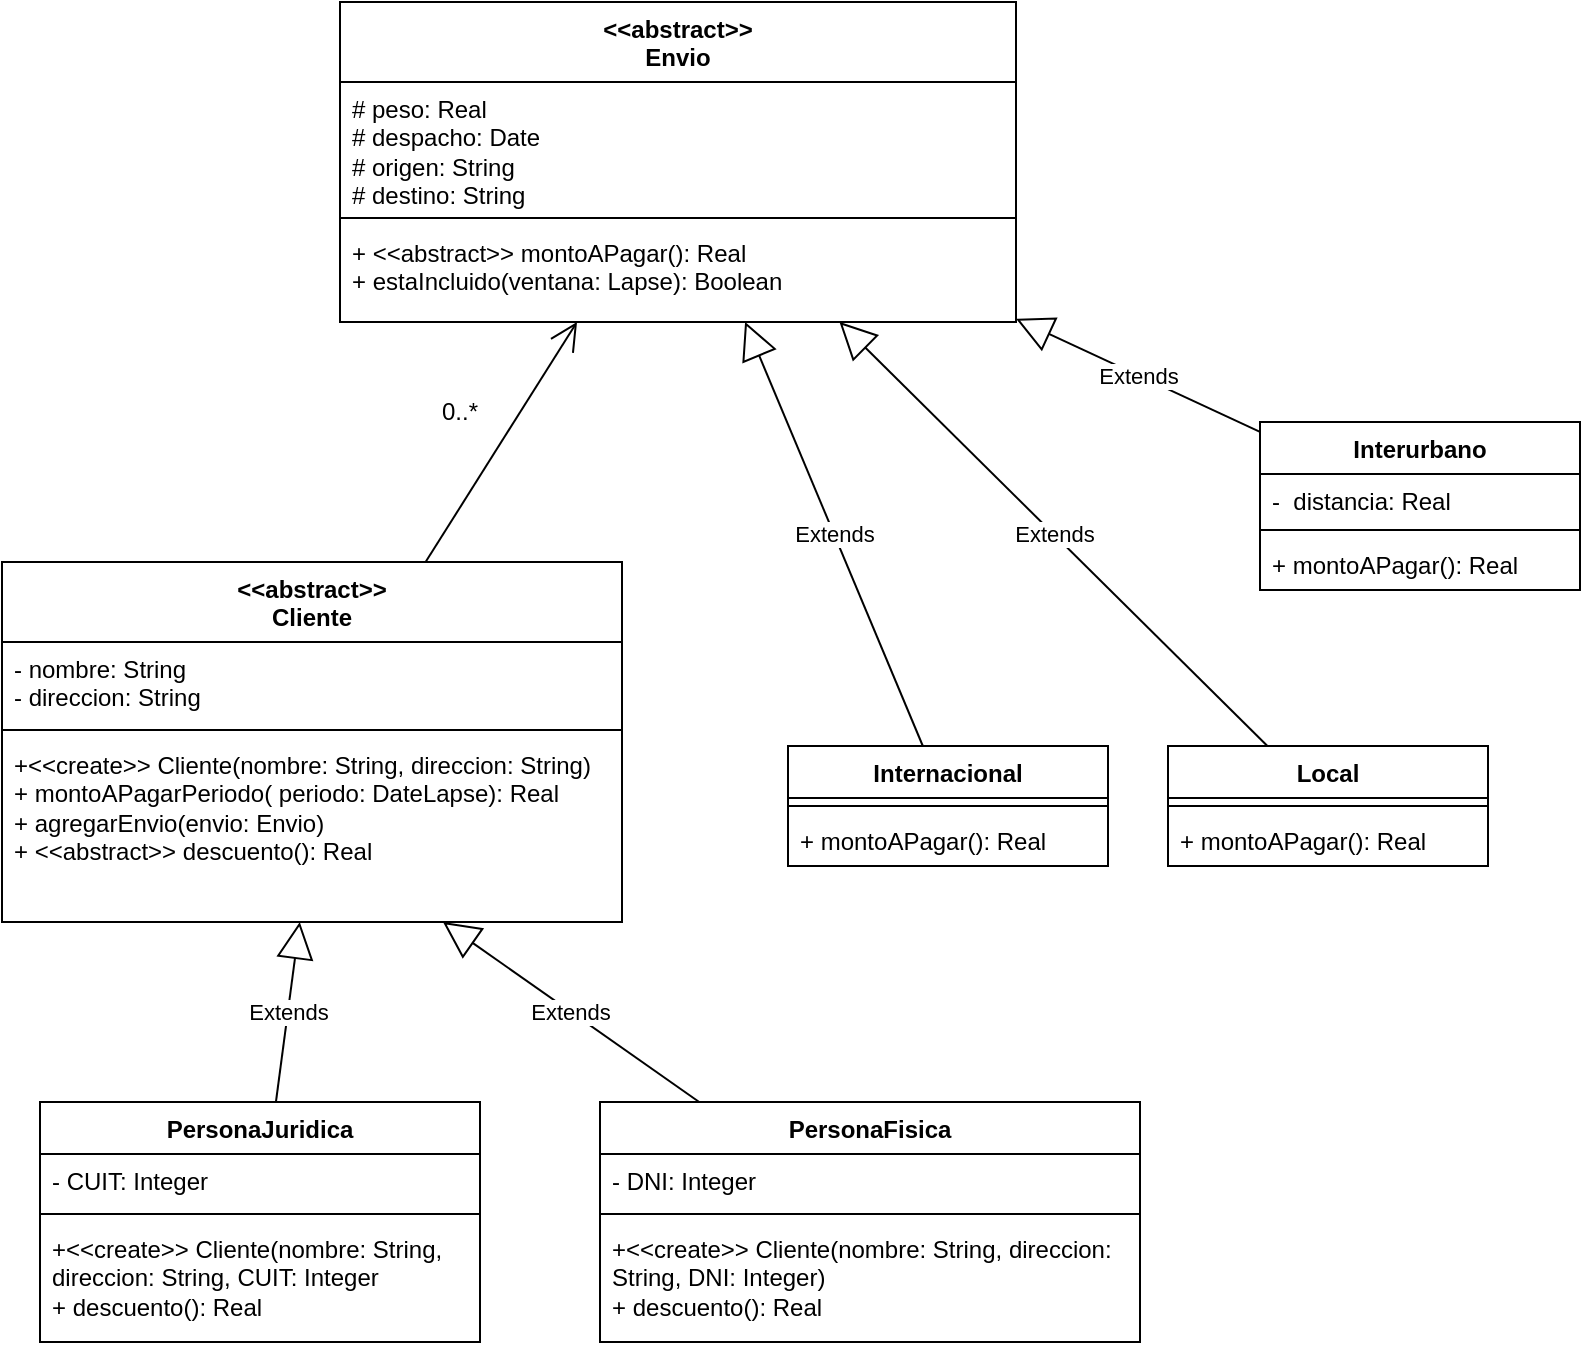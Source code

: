 <mxfile version="22.0.2" type="device">
  <diagram name="Página-1" id="Cg8erwMLRZMZOMxC2nOy">
    <mxGraphModel dx="1418" dy="798" grid="1" gridSize="10" guides="1" tooltips="1" connect="1" arrows="1" fold="1" page="1" pageScale="1" pageWidth="827" pageHeight="1169" math="0" shadow="0">
      <root>
        <mxCell id="0" />
        <mxCell id="1" parent="0" />
        <mxCell id="Vn59jCXQ4XNqzi4vffVi-5" value="&amp;lt;&amp;lt;abstract&amp;gt;&amp;gt;&lt;br&gt;Envio" style="swimlane;fontStyle=1;align=center;verticalAlign=top;childLayout=stackLayout;horizontal=1;startSize=40;horizontalStack=0;resizeParent=1;resizeParentMax=0;resizeLast=0;collapsible=1;marginBottom=0;whiteSpace=wrap;html=1;" parent="1" vertex="1">
          <mxGeometry x="190" y="10" width="338" height="160" as="geometry" />
        </mxCell>
        <mxCell id="Vn59jCXQ4XNqzi4vffVi-6" value="# peso: Real&lt;br&gt;# despacho: Date&lt;br&gt;# origen: String&lt;br&gt;# destino: String" style="text;strokeColor=none;fillColor=none;align=left;verticalAlign=top;spacingLeft=4;spacingRight=4;overflow=hidden;rotatable=0;points=[[0,0.5],[1,0.5]];portConstraint=eastwest;whiteSpace=wrap;html=1;" parent="Vn59jCXQ4XNqzi4vffVi-5" vertex="1">
          <mxGeometry y="40" width="338" height="64" as="geometry" />
        </mxCell>
        <mxCell id="Vn59jCXQ4XNqzi4vffVi-7" value="" style="line;strokeWidth=1;fillColor=none;align=left;verticalAlign=middle;spacingTop=-1;spacingLeft=3;spacingRight=3;rotatable=0;labelPosition=right;points=[];portConstraint=eastwest;strokeColor=inherit;" parent="Vn59jCXQ4XNqzi4vffVi-5" vertex="1">
          <mxGeometry y="104" width="338" height="8" as="geometry" />
        </mxCell>
        <mxCell id="Vn59jCXQ4XNqzi4vffVi-8" value="+ &amp;lt;&amp;lt;abstract&amp;gt;&amp;gt; montoAPagar(): Real&lt;br&gt;+ estaIncluido(ventana: Lapse): Boolean" style="text;strokeColor=none;fillColor=none;align=left;verticalAlign=top;spacingLeft=4;spacingRight=4;overflow=hidden;rotatable=0;points=[[0,0.5],[1,0.5]];portConstraint=eastwest;whiteSpace=wrap;html=1;" parent="Vn59jCXQ4XNqzi4vffVi-5" vertex="1">
          <mxGeometry y="112" width="338" height="48" as="geometry" />
        </mxCell>
        <mxCell id="Vn59jCXQ4XNqzi4vffVi-11" value="Interurbano" style="swimlane;fontStyle=1;align=center;verticalAlign=top;childLayout=stackLayout;horizontal=1;startSize=26;horizontalStack=0;resizeParent=1;resizeParentMax=0;resizeLast=0;collapsible=1;marginBottom=0;whiteSpace=wrap;html=1;" parent="1" vertex="1">
          <mxGeometry x="650" y="220" width="160" height="84" as="geometry" />
        </mxCell>
        <mxCell id="Vn59jCXQ4XNqzi4vffVi-12" value="-&amp;nbsp; distancia: Real" style="text;strokeColor=none;fillColor=none;align=left;verticalAlign=top;spacingLeft=4;spacingRight=4;overflow=hidden;rotatable=0;points=[[0,0.5],[1,0.5]];portConstraint=eastwest;whiteSpace=wrap;html=1;" parent="Vn59jCXQ4XNqzi4vffVi-11" vertex="1">
          <mxGeometry y="26" width="160" height="24" as="geometry" />
        </mxCell>
        <mxCell id="Vn59jCXQ4XNqzi4vffVi-13" value="" style="line;strokeWidth=1;fillColor=none;align=left;verticalAlign=middle;spacingTop=-1;spacingLeft=3;spacingRight=3;rotatable=0;labelPosition=right;points=[];portConstraint=eastwest;strokeColor=inherit;" parent="Vn59jCXQ4XNqzi4vffVi-11" vertex="1">
          <mxGeometry y="50" width="160" height="8" as="geometry" />
        </mxCell>
        <mxCell id="Vn59jCXQ4XNqzi4vffVi-14" value="+ montoAPagar(): Real" style="text;strokeColor=none;fillColor=none;align=left;verticalAlign=top;spacingLeft=4;spacingRight=4;overflow=hidden;rotatable=0;points=[[0,0.5],[1,0.5]];portConstraint=eastwest;whiteSpace=wrap;html=1;" parent="Vn59jCXQ4XNqzi4vffVi-11" vertex="1">
          <mxGeometry y="58" width="160" height="26" as="geometry" />
        </mxCell>
        <mxCell id="Vn59jCXQ4XNqzi4vffVi-15" value="Extends" style="endArrow=block;endSize=16;endFill=0;html=1;rounded=0;" parent="1" source="Vn59jCXQ4XNqzi4vffVi-11" target="Vn59jCXQ4XNqzi4vffVi-5" edge="1">
          <mxGeometry width="160" relative="1" as="geometry">
            <mxPoint x="374" y="491" as="sourcePoint" />
            <mxPoint x="534" y="491" as="targetPoint" />
          </mxGeometry>
        </mxCell>
        <mxCell id="Vn59jCXQ4XNqzi4vffVi-16" value="&amp;lt;&amp;lt;abstract&amp;gt;&amp;gt;&lt;br&gt;Cliente" style="swimlane;fontStyle=1;align=center;verticalAlign=top;childLayout=stackLayout;horizontal=1;startSize=40;horizontalStack=0;resizeParent=1;resizeParentMax=0;resizeLast=0;collapsible=1;marginBottom=0;whiteSpace=wrap;html=1;" parent="1" vertex="1">
          <mxGeometry x="21" y="290" width="310" height="180" as="geometry" />
        </mxCell>
        <mxCell id="Vn59jCXQ4XNqzi4vffVi-17" value="- nombre: String&lt;br&gt;- direccion: String" style="text;strokeColor=none;fillColor=none;align=left;verticalAlign=top;spacingLeft=4;spacingRight=4;overflow=hidden;rotatable=0;points=[[0,0.5],[1,0.5]];portConstraint=eastwest;whiteSpace=wrap;html=1;" parent="Vn59jCXQ4XNqzi4vffVi-16" vertex="1">
          <mxGeometry y="40" width="310" height="40" as="geometry" />
        </mxCell>
        <mxCell id="Vn59jCXQ4XNqzi4vffVi-18" value="" style="line;strokeWidth=1;fillColor=none;align=left;verticalAlign=middle;spacingTop=-1;spacingLeft=3;spacingRight=3;rotatable=0;labelPosition=right;points=[];portConstraint=eastwest;strokeColor=inherit;" parent="Vn59jCXQ4XNqzi4vffVi-16" vertex="1">
          <mxGeometry y="80" width="310" height="8" as="geometry" />
        </mxCell>
        <mxCell id="Vn59jCXQ4XNqzi4vffVi-19" value="+&amp;lt;&amp;lt;create&amp;gt;&amp;gt; Cliente(nombre: String, direccion: String)&lt;br&gt;+ montoAPagarPeriodo( periodo: DateLapse): Real&lt;br&gt;+ agregarEnvio(envio: Envio)&lt;br&gt;+ &amp;lt;&amp;lt;abstract&amp;gt;&amp;gt; descuento(): Real" style="text;strokeColor=none;fillColor=none;align=left;verticalAlign=top;spacingLeft=4;spacingRight=4;overflow=hidden;rotatable=0;points=[[0,0.5],[1,0.5]];portConstraint=eastwest;whiteSpace=wrap;html=1;" parent="Vn59jCXQ4XNqzi4vffVi-16" vertex="1">
          <mxGeometry y="88" width="310" height="92" as="geometry" />
        </mxCell>
        <mxCell id="Vn59jCXQ4XNqzi4vffVi-32" value="" style="endArrow=open;endFill=1;endSize=12;html=1;rounded=0;" parent="1" source="Vn59jCXQ4XNqzi4vffVi-16" target="Vn59jCXQ4XNqzi4vffVi-5" edge="1">
          <mxGeometry width="160" relative="1" as="geometry">
            <mxPoint x="194" y="358" as="sourcePoint" />
            <mxPoint x="384" y="195.554" as="targetPoint" />
          </mxGeometry>
        </mxCell>
        <mxCell id="Vn59jCXQ4XNqzi4vffVi-33" value="0..*" style="text;strokeColor=none;align=center;fillColor=none;html=1;verticalAlign=middle;whiteSpace=wrap;rounded=0;" parent="1" vertex="1">
          <mxGeometry x="220" y="200" width="60" height="30" as="geometry" />
        </mxCell>
        <mxCell id="Vn59jCXQ4XNqzi4vffVi-34" value="PersonaFisica" style="swimlane;fontStyle=1;align=center;verticalAlign=top;childLayout=stackLayout;horizontal=1;startSize=26;horizontalStack=0;resizeParent=1;resizeParentMax=0;resizeLast=0;collapsible=1;marginBottom=0;whiteSpace=wrap;html=1;" parent="1" vertex="1">
          <mxGeometry x="320" y="560" width="270" height="120" as="geometry" />
        </mxCell>
        <mxCell id="Vn59jCXQ4XNqzi4vffVi-35" value="- DNI: Integer" style="text;strokeColor=none;fillColor=none;align=left;verticalAlign=top;spacingLeft=4;spacingRight=4;overflow=hidden;rotatable=0;points=[[0,0.5],[1,0.5]];portConstraint=eastwest;whiteSpace=wrap;html=1;" parent="Vn59jCXQ4XNqzi4vffVi-34" vertex="1">
          <mxGeometry y="26" width="270" height="26" as="geometry" />
        </mxCell>
        <mxCell id="Vn59jCXQ4XNqzi4vffVi-36" value="" style="line;strokeWidth=1;fillColor=none;align=left;verticalAlign=middle;spacingTop=-1;spacingLeft=3;spacingRight=3;rotatable=0;labelPosition=right;points=[];portConstraint=eastwest;strokeColor=inherit;" parent="Vn59jCXQ4XNqzi4vffVi-34" vertex="1">
          <mxGeometry y="52" width="270" height="8" as="geometry" />
        </mxCell>
        <mxCell id="Vn59jCXQ4XNqzi4vffVi-37" value="+&amp;lt;&amp;lt;create&amp;gt;&amp;gt; Cliente(nombre: String, direccion: String, DNI: Integer)&lt;br&gt;+ descuento(): Real" style="text;strokeColor=none;fillColor=none;align=left;verticalAlign=top;spacingLeft=4;spacingRight=4;overflow=hidden;rotatable=0;points=[[0,0.5],[1,0.5]];portConstraint=eastwest;whiteSpace=wrap;html=1;" parent="Vn59jCXQ4XNqzi4vffVi-34" vertex="1">
          <mxGeometry y="60" width="270" height="60" as="geometry" />
        </mxCell>
        <mxCell id="Vn59jCXQ4XNqzi4vffVi-42" value="Extends" style="endArrow=block;endSize=16;endFill=0;html=1;rounded=0;" parent="1" source="QuZeL5E1x_0VXCX0Gway-5" target="Vn59jCXQ4XNqzi4vffVi-19" edge="1">
          <mxGeometry width="160" relative="1" as="geometry">
            <mxPoint x="120" y="522" as="sourcePoint" />
            <mxPoint x="234" y="464" as="targetPoint" />
          </mxGeometry>
        </mxCell>
        <mxCell id="Vn59jCXQ4XNqzi4vffVi-43" value="Extends" style="endArrow=block;endSize=16;endFill=0;html=1;rounded=0;" parent="1" source="Vn59jCXQ4XNqzi4vffVi-34" target="Vn59jCXQ4XNqzi4vffVi-19" edge="1">
          <mxGeometry width="160" relative="1" as="geometry">
            <mxPoint x="234" y="474" as="sourcePoint" />
            <mxPoint x="394" y="474" as="targetPoint" />
          </mxGeometry>
        </mxCell>
        <mxCell id="Vn59jCXQ4XNqzi4vffVi-44" value="Local" style="swimlane;fontStyle=1;align=center;verticalAlign=top;childLayout=stackLayout;horizontal=1;startSize=26;horizontalStack=0;resizeParent=1;resizeParentMax=0;resizeLast=0;collapsible=1;marginBottom=0;whiteSpace=wrap;html=1;" parent="1" vertex="1">
          <mxGeometry x="604" y="382" width="160" height="60" as="geometry" />
        </mxCell>
        <mxCell id="Vn59jCXQ4XNqzi4vffVi-46" value="" style="line;strokeWidth=1;fillColor=none;align=left;verticalAlign=middle;spacingTop=-1;spacingLeft=3;spacingRight=3;rotatable=0;labelPosition=right;points=[];portConstraint=eastwest;strokeColor=inherit;" parent="Vn59jCXQ4XNqzi4vffVi-44" vertex="1">
          <mxGeometry y="26" width="160" height="8" as="geometry" />
        </mxCell>
        <mxCell id="Vn59jCXQ4XNqzi4vffVi-47" value="+ montoAPagar(): Real" style="text;strokeColor=none;fillColor=none;align=left;verticalAlign=top;spacingLeft=4;spacingRight=4;overflow=hidden;rotatable=0;points=[[0,0.5],[1,0.5]];portConstraint=eastwest;whiteSpace=wrap;html=1;" parent="Vn59jCXQ4XNqzi4vffVi-44" vertex="1">
          <mxGeometry y="34" width="160" height="26" as="geometry" />
        </mxCell>
        <mxCell id="Vn59jCXQ4XNqzi4vffVi-48" value="Internacional" style="swimlane;fontStyle=1;align=center;verticalAlign=top;childLayout=stackLayout;horizontal=1;startSize=26;horizontalStack=0;resizeParent=1;resizeParentMax=0;resizeLast=0;collapsible=1;marginBottom=0;whiteSpace=wrap;html=1;" parent="1" vertex="1">
          <mxGeometry x="414" y="382" width="160" height="60" as="geometry" />
        </mxCell>
        <mxCell id="Vn59jCXQ4XNqzi4vffVi-49" value="" style="line;strokeWidth=1;fillColor=none;align=left;verticalAlign=middle;spacingTop=-1;spacingLeft=3;spacingRight=3;rotatable=0;labelPosition=right;points=[];portConstraint=eastwest;strokeColor=inherit;" parent="Vn59jCXQ4XNqzi4vffVi-48" vertex="1">
          <mxGeometry y="26" width="160" height="8" as="geometry" />
        </mxCell>
        <mxCell id="Vn59jCXQ4XNqzi4vffVi-50" value="+ montoAPagar(): Real" style="text;strokeColor=none;fillColor=none;align=left;verticalAlign=top;spacingLeft=4;spacingRight=4;overflow=hidden;rotatable=0;points=[[0,0.5],[1,0.5]];portConstraint=eastwest;whiteSpace=wrap;html=1;" parent="Vn59jCXQ4XNqzi4vffVi-48" vertex="1">
          <mxGeometry y="34" width="160" height="26" as="geometry" />
        </mxCell>
        <mxCell id="Vn59jCXQ4XNqzi4vffVi-51" value="Extends" style="endArrow=block;endSize=16;endFill=0;html=1;rounded=0;" parent="1" source="Vn59jCXQ4XNqzi4vffVi-48" target="Vn59jCXQ4XNqzi4vffVi-5" edge="1">
          <mxGeometry width="160" relative="1" as="geometry">
            <mxPoint x="414" y="318" as="sourcePoint" />
            <mxPoint x="574" y="318" as="targetPoint" />
          </mxGeometry>
        </mxCell>
        <mxCell id="Vn59jCXQ4XNqzi4vffVi-52" value="Extends" style="endArrow=block;endSize=16;endFill=0;html=1;rounded=0;" parent="1" source="Vn59jCXQ4XNqzi4vffVi-44" target="Vn59jCXQ4XNqzi4vffVi-5" edge="1">
          <mxGeometry width="160" relative="1" as="geometry">
            <mxPoint x="574" y="488" as="sourcePoint" />
            <mxPoint x="624" y="298" as="targetPoint" />
          </mxGeometry>
        </mxCell>
        <mxCell id="QuZeL5E1x_0VXCX0Gway-5" value="PersonaJuridica" style="swimlane;fontStyle=1;align=center;verticalAlign=top;childLayout=stackLayout;horizontal=1;startSize=26;horizontalStack=0;resizeParent=1;resizeParentMax=0;resizeLast=0;collapsible=1;marginBottom=0;whiteSpace=wrap;html=1;" parent="1" vertex="1">
          <mxGeometry x="40" y="560" width="220" height="120" as="geometry" />
        </mxCell>
        <mxCell id="QuZeL5E1x_0VXCX0Gway-6" value="- CUIT: Integer" style="text;strokeColor=none;fillColor=none;align=left;verticalAlign=top;spacingLeft=4;spacingRight=4;overflow=hidden;rotatable=0;points=[[0,0.5],[1,0.5]];portConstraint=eastwest;whiteSpace=wrap;html=1;" parent="QuZeL5E1x_0VXCX0Gway-5" vertex="1">
          <mxGeometry y="26" width="220" height="26" as="geometry" />
        </mxCell>
        <mxCell id="QuZeL5E1x_0VXCX0Gway-7" value="" style="line;strokeWidth=1;fillColor=none;align=left;verticalAlign=middle;spacingTop=-1;spacingLeft=3;spacingRight=3;rotatable=0;labelPosition=right;points=[];portConstraint=eastwest;strokeColor=inherit;" parent="QuZeL5E1x_0VXCX0Gway-5" vertex="1">
          <mxGeometry y="52" width="220" height="8" as="geometry" />
        </mxCell>
        <mxCell id="QuZeL5E1x_0VXCX0Gway-8" value="+&amp;lt;&amp;lt;create&amp;gt;&amp;gt; Cliente(nombre: String, direccion: String, CUIT: Integer&lt;br&gt;+ descuento(): Real" style="text;strokeColor=none;fillColor=none;align=left;verticalAlign=top;spacingLeft=4;spacingRight=4;overflow=hidden;rotatable=0;points=[[0,0.5],[1,0.5]];portConstraint=eastwest;whiteSpace=wrap;html=1;" parent="QuZeL5E1x_0VXCX0Gway-5" vertex="1">
          <mxGeometry y="60" width="220" height="60" as="geometry" />
        </mxCell>
      </root>
    </mxGraphModel>
  </diagram>
</mxfile>
